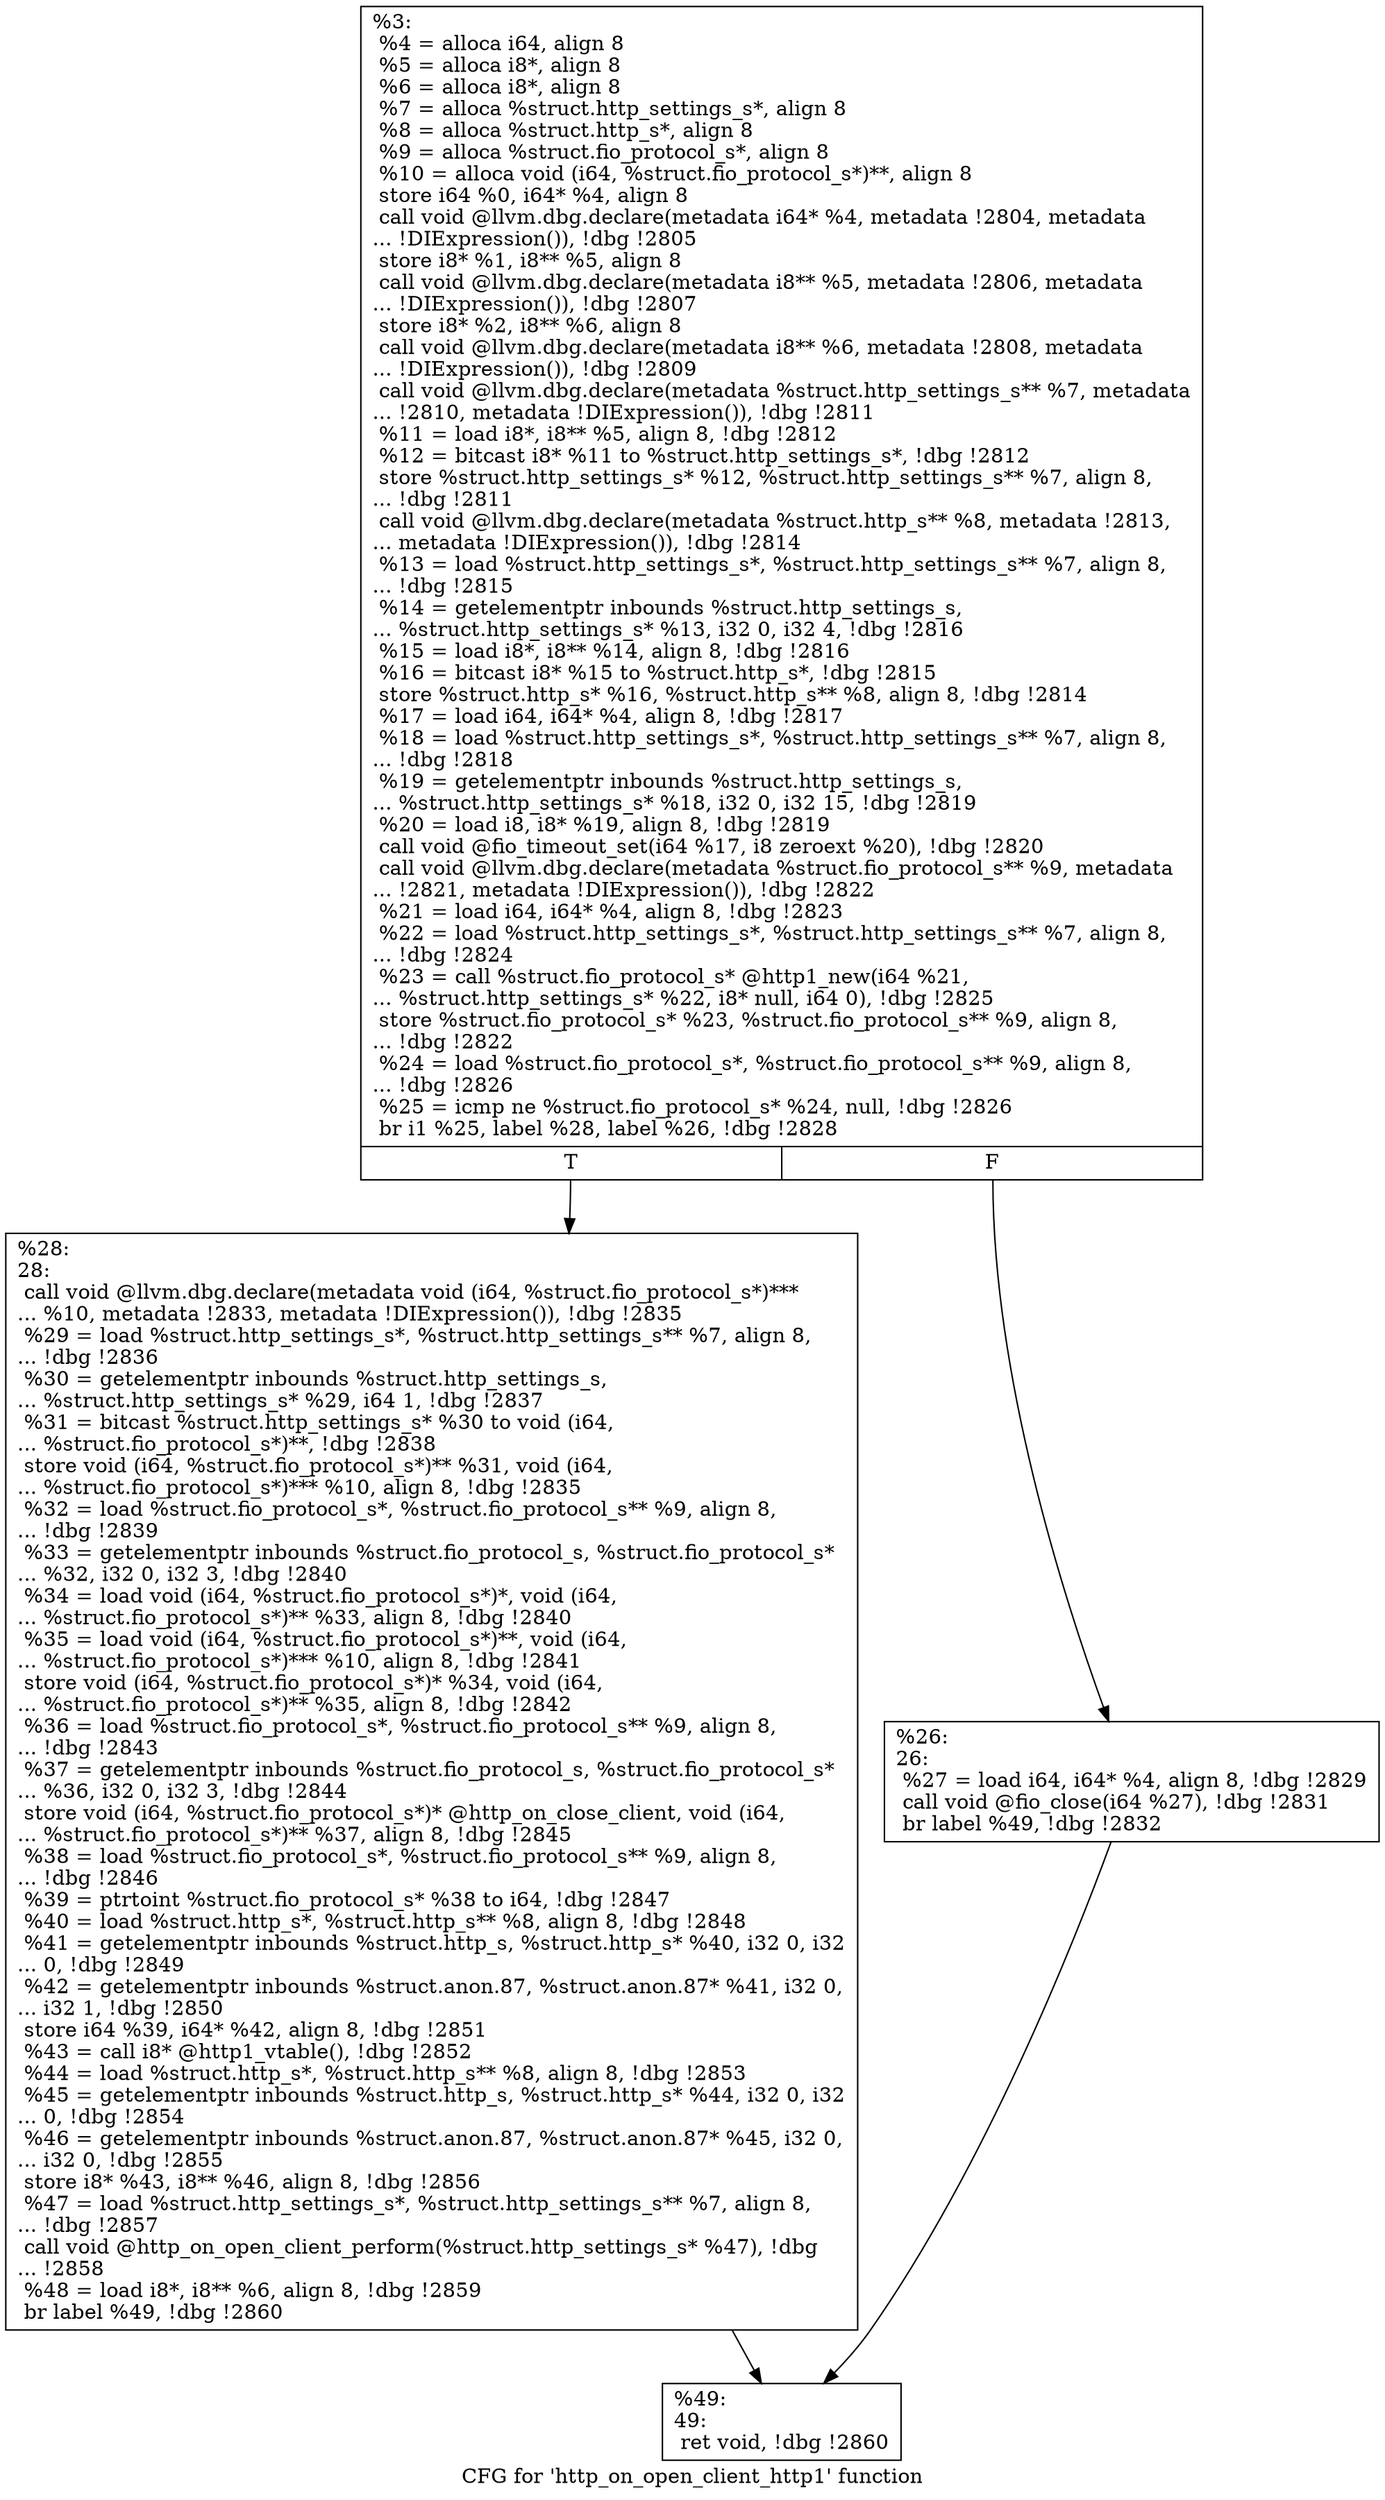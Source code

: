 digraph "CFG for 'http_on_open_client_http1' function" {
	label="CFG for 'http_on_open_client_http1' function";

	Node0x55685237ffb0 [shape=record,label="{%3:\l  %4 = alloca i64, align 8\l  %5 = alloca i8*, align 8\l  %6 = alloca i8*, align 8\l  %7 = alloca %struct.http_settings_s*, align 8\l  %8 = alloca %struct.http_s*, align 8\l  %9 = alloca %struct.fio_protocol_s*, align 8\l  %10 = alloca void (i64, %struct.fio_protocol_s*)**, align 8\l  store i64 %0, i64* %4, align 8\l  call void @llvm.dbg.declare(metadata i64* %4, metadata !2804, metadata\l... !DIExpression()), !dbg !2805\l  store i8* %1, i8** %5, align 8\l  call void @llvm.dbg.declare(metadata i8** %5, metadata !2806, metadata\l... !DIExpression()), !dbg !2807\l  store i8* %2, i8** %6, align 8\l  call void @llvm.dbg.declare(metadata i8** %6, metadata !2808, metadata\l... !DIExpression()), !dbg !2809\l  call void @llvm.dbg.declare(metadata %struct.http_settings_s** %7, metadata\l... !2810, metadata !DIExpression()), !dbg !2811\l  %11 = load i8*, i8** %5, align 8, !dbg !2812\l  %12 = bitcast i8* %11 to %struct.http_settings_s*, !dbg !2812\l  store %struct.http_settings_s* %12, %struct.http_settings_s** %7, align 8,\l... !dbg !2811\l  call void @llvm.dbg.declare(metadata %struct.http_s** %8, metadata !2813,\l... metadata !DIExpression()), !dbg !2814\l  %13 = load %struct.http_settings_s*, %struct.http_settings_s** %7, align 8,\l... !dbg !2815\l  %14 = getelementptr inbounds %struct.http_settings_s,\l... %struct.http_settings_s* %13, i32 0, i32 4, !dbg !2816\l  %15 = load i8*, i8** %14, align 8, !dbg !2816\l  %16 = bitcast i8* %15 to %struct.http_s*, !dbg !2815\l  store %struct.http_s* %16, %struct.http_s** %8, align 8, !dbg !2814\l  %17 = load i64, i64* %4, align 8, !dbg !2817\l  %18 = load %struct.http_settings_s*, %struct.http_settings_s** %7, align 8,\l... !dbg !2818\l  %19 = getelementptr inbounds %struct.http_settings_s,\l... %struct.http_settings_s* %18, i32 0, i32 15, !dbg !2819\l  %20 = load i8, i8* %19, align 8, !dbg !2819\l  call void @fio_timeout_set(i64 %17, i8 zeroext %20), !dbg !2820\l  call void @llvm.dbg.declare(metadata %struct.fio_protocol_s** %9, metadata\l... !2821, metadata !DIExpression()), !dbg !2822\l  %21 = load i64, i64* %4, align 8, !dbg !2823\l  %22 = load %struct.http_settings_s*, %struct.http_settings_s** %7, align 8,\l... !dbg !2824\l  %23 = call %struct.fio_protocol_s* @http1_new(i64 %21,\l... %struct.http_settings_s* %22, i8* null, i64 0), !dbg !2825\l  store %struct.fio_protocol_s* %23, %struct.fio_protocol_s** %9, align 8,\l... !dbg !2822\l  %24 = load %struct.fio_protocol_s*, %struct.fio_protocol_s** %9, align 8,\l... !dbg !2826\l  %25 = icmp ne %struct.fio_protocol_s* %24, null, !dbg !2826\l  br i1 %25, label %28, label %26, !dbg !2828\l|{<s0>T|<s1>F}}"];
	Node0x55685237ffb0:s0 -> Node0x55685238b660;
	Node0x55685237ffb0:s1 -> Node0x556852389520;
	Node0x556852389520 [shape=record,label="{%26:\l26:                                               \l  %27 = load i64, i64* %4, align 8, !dbg !2829\l  call void @fio_close(i64 %27), !dbg !2831\l  br label %49, !dbg !2832\l}"];
	Node0x556852389520 -> Node0x55685238b6b0;
	Node0x55685238b660 [shape=record,label="{%28:\l28:                                               \l  call void @llvm.dbg.declare(metadata void (i64, %struct.fio_protocol_s*)***\l... %10, metadata !2833, metadata !DIExpression()), !dbg !2835\l  %29 = load %struct.http_settings_s*, %struct.http_settings_s** %7, align 8,\l... !dbg !2836\l  %30 = getelementptr inbounds %struct.http_settings_s,\l... %struct.http_settings_s* %29, i64 1, !dbg !2837\l  %31 = bitcast %struct.http_settings_s* %30 to void (i64,\l... %struct.fio_protocol_s*)**, !dbg !2838\l  store void (i64, %struct.fio_protocol_s*)** %31, void (i64,\l... %struct.fio_protocol_s*)*** %10, align 8, !dbg !2835\l  %32 = load %struct.fio_protocol_s*, %struct.fio_protocol_s** %9, align 8,\l... !dbg !2839\l  %33 = getelementptr inbounds %struct.fio_protocol_s, %struct.fio_protocol_s*\l... %32, i32 0, i32 3, !dbg !2840\l  %34 = load void (i64, %struct.fio_protocol_s*)*, void (i64,\l... %struct.fio_protocol_s*)** %33, align 8, !dbg !2840\l  %35 = load void (i64, %struct.fio_protocol_s*)**, void (i64,\l... %struct.fio_protocol_s*)*** %10, align 8, !dbg !2841\l  store void (i64, %struct.fio_protocol_s*)* %34, void (i64,\l... %struct.fio_protocol_s*)** %35, align 8, !dbg !2842\l  %36 = load %struct.fio_protocol_s*, %struct.fio_protocol_s** %9, align 8,\l... !dbg !2843\l  %37 = getelementptr inbounds %struct.fio_protocol_s, %struct.fio_protocol_s*\l... %36, i32 0, i32 3, !dbg !2844\l  store void (i64, %struct.fio_protocol_s*)* @http_on_close_client, void (i64,\l... %struct.fio_protocol_s*)** %37, align 8, !dbg !2845\l  %38 = load %struct.fio_protocol_s*, %struct.fio_protocol_s** %9, align 8,\l... !dbg !2846\l  %39 = ptrtoint %struct.fio_protocol_s* %38 to i64, !dbg !2847\l  %40 = load %struct.http_s*, %struct.http_s** %8, align 8, !dbg !2848\l  %41 = getelementptr inbounds %struct.http_s, %struct.http_s* %40, i32 0, i32\l... 0, !dbg !2849\l  %42 = getelementptr inbounds %struct.anon.87, %struct.anon.87* %41, i32 0,\l... i32 1, !dbg !2850\l  store i64 %39, i64* %42, align 8, !dbg !2851\l  %43 = call i8* @http1_vtable(), !dbg !2852\l  %44 = load %struct.http_s*, %struct.http_s** %8, align 8, !dbg !2853\l  %45 = getelementptr inbounds %struct.http_s, %struct.http_s* %44, i32 0, i32\l... 0, !dbg !2854\l  %46 = getelementptr inbounds %struct.anon.87, %struct.anon.87* %45, i32 0,\l... i32 0, !dbg !2855\l  store i8* %43, i8** %46, align 8, !dbg !2856\l  %47 = load %struct.http_settings_s*, %struct.http_settings_s** %7, align 8,\l... !dbg !2857\l  call void @http_on_open_client_perform(%struct.http_settings_s* %47), !dbg\l... !2858\l  %48 = load i8*, i8** %6, align 8, !dbg !2859\l  br label %49, !dbg !2860\l}"];
	Node0x55685238b660 -> Node0x55685238b6b0;
	Node0x55685238b6b0 [shape=record,label="{%49:\l49:                                               \l  ret void, !dbg !2860\l}"];
}
